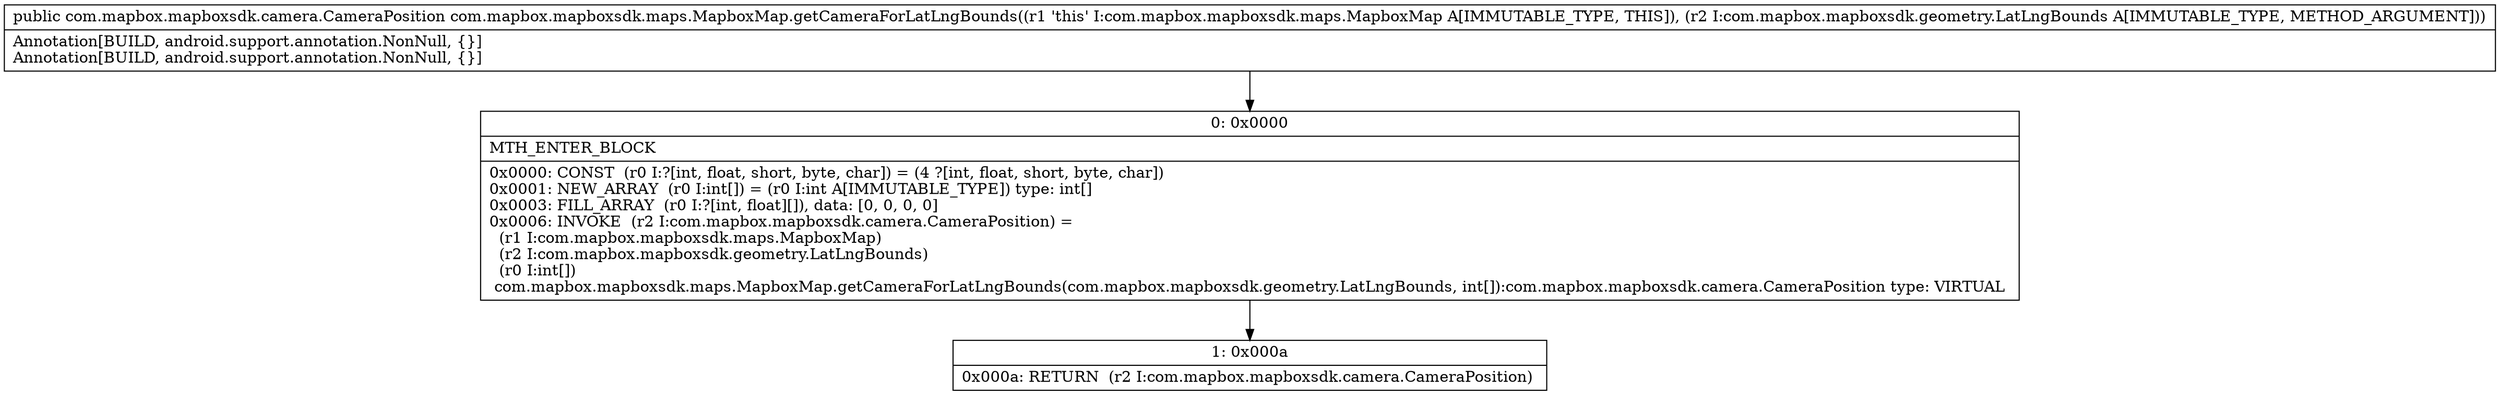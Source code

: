 digraph "CFG forcom.mapbox.mapboxsdk.maps.MapboxMap.getCameraForLatLngBounds(Lcom\/mapbox\/mapboxsdk\/geometry\/LatLngBounds;)Lcom\/mapbox\/mapboxsdk\/camera\/CameraPosition;" {
Node_0 [shape=record,label="{0\:\ 0x0000|MTH_ENTER_BLOCK\l|0x0000: CONST  (r0 I:?[int, float, short, byte, char]) = (4 ?[int, float, short, byte, char]) \l0x0001: NEW_ARRAY  (r0 I:int[]) = (r0 I:int A[IMMUTABLE_TYPE]) type: int[] \l0x0003: FILL_ARRAY  (r0 I:?[int, float][]), data: [0, 0, 0, 0] \l0x0006: INVOKE  (r2 I:com.mapbox.mapboxsdk.camera.CameraPosition) = \l  (r1 I:com.mapbox.mapboxsdk.maps.MapboxMap)\l  (r2 I:com.mapbox.mapboxsdk.geometry.LatLngBounds)\l  (r0 I:int[])\l com.mapbox.mapboxsdk.maps.MapboxMap.getCameraForLatLngBounds(com.mapbox.mapboxsdk.geometry.LatLngBounds, int[]):com.mapbox.mapboxsdk.camera.CameraPosition type: VIRTUAL \l}"];
Node_1 [shape=record,label="{1\:\ 0x000a|0x000a: RETURN  (r2 I:com.mapbox.mapboxsdk.camera.CameraPosition) \l}"];
MethodNode[shape=record,label="{public com.mapbox.mapboxsdk.camera.CameraPosition com.mapbox.mapboxsdk.maps.MapboxMap.getCameraForLatLngBounds((r1 'this' I:com.mapbox.mapboxsdk.maps.MapboxMap A[IMMUTABLE_TYPE, THIS]), (r2 I:com.mapbox.mapboxsdk.geometry.LatLngBounds A[IMMUTABLE_TYPE, METHOD_ARGUMENT]))  | Annotation[BUILD, android.support.annotation.NonNull, \{\}]\lAnnotation[BUILD, android.support.annotation.NonNull, \{\}]\l}"];
MethodNode -> Node_0;
Node_0 -> Node_1;
}

